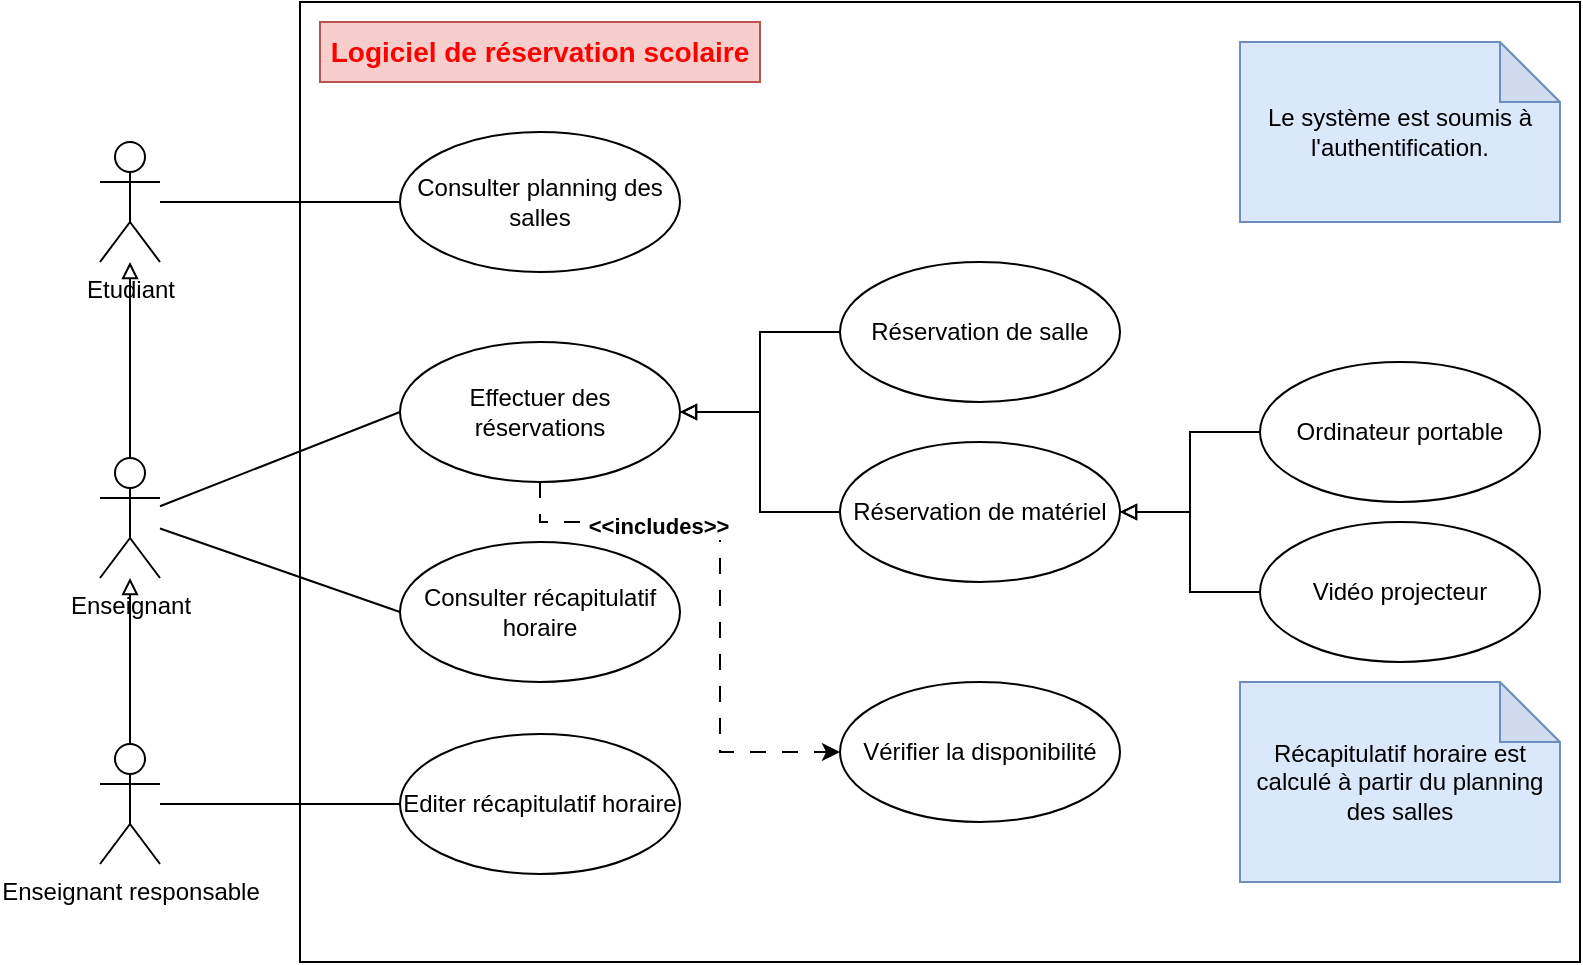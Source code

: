 <mxfile version="27.0.6">
  <diagram name="Page-1" id="OFOnhctFp7M1CrrL2vQC">
    <mxGraphModel dx="898" dy="750" grid="1" gridSize="10" guides="1" tooltips="1" connect="1" arrows="1" fold="1" page="1" pageScale="1" pageWidth="827" pageHeight="1169" math="0" shadow="0">
      <root>
        <mxCell id="0" />
        <mxCell id="1" parent="0" />
        <mxCell id="1n6aaUzNF8a3s-r--wuR-1" value="" style="rounded=0;whiteSpace=wrap;html=1;" parent="1" vertex="1">
          <mxGeometry x="160" y="80" width="640" height="480" as="geometry" />
        </mxCell>
        <mxCell id="1n6aaUzNF8a3s-r--wuR-2" value="&lt;b&gt;&lt;font style=&quot;font-size: 14px; color: light-dark(rgb(255, 0, 0), rgb(237, 237, 237));&quot;&gt;Logiciel de réservation scolaire&lt;/font&gt;&lt;/b&gt;" style="text;html=1;align=center;verticalAlign=middle;whiteSpace=wrap;rounded=0;fillColor=#f8cecc;strokeColor=#b85450;" parent="1" vertex="1">
          <mxGeometry x="170" y="90" width="220" height="30" as="geometry" />
        </mxCell>
        <mxCell id="1n6aaUzNF8a3s-r--wuR-9" style="rounded=0;orthogonalLoop=1;jettySize=auto;html=1;entryX=0;entryY=0.5;entryDx=0;entryDy=0;endArrow=none;startFill=0;" parent="1" source="1n6aaUzNF8a3s-r--wuR-3" target="1n6aaUzNF8a3s-r--wuR-5" edge="1">
          <mxGeometry relative="1" as="geometry" />
        </mxCell>
        <mxCell id="1n6aaUzNF8a3s-r--wuR-11" style="rounded=0;orthogonalLoop=1;jettySize=auto;html=1;entryX=0;entryY=0.5;entryDx=0;entryDy=0;endArrow=none;startFill=0;" parent="1" source="1n6aaUzNF8a3s-r--wuR-3" target="1n6aaUzNF8a3s-r--wuR-7" edge="1">
          <mxGeometry relative="1" as="geometry" />
        </mxCell>
        <mxCell id="M8qjF7BodjmgCWxe7SJt-2" style="rounded=0;orthogonalLoop=1;jettySize=auto;html=1;endArrow=block;endFill=0;" parent="1" source="1n6aaUzNF8a3s-r--wuR-3" target="1n6aaUzNF8a3s-r--wuR-4" edge="1">
          <mxGeometry relative="1" as="geometry" />
        </mxCell>
        <mxCell id="1n6aaUzNF8a3s-r--wuR-3" value="Enseignant" style="shape=umlActor;verticalLabelPosition=bottom;verticalAlign=top;html=1;outlineConnect=0;" parent="1" vertex="1">
          <mxGeometry x="60" y="308" width="30" height="60" as="geometry" />
        </mxCell>
        <mxCell id="M8qjF7BodjmgCWxe7SJt-1" style="rounded=0;orthogonalLoop=1;jettySize=auto;html=1;entryX=0;entryY=0.5;entryDx=0;entryDy=0;endArrow=none;startFill=0;" parent="1" source="1n6aaUzNF8a3s-r--wuR-4" target="1n6aaUzNF8a3s-r--wuR-6" edge="1">
          <mxGeometry relative="1" as="geometry" />
        </mxCell>
        <mxCell id="1n6aaUzNF8a3s-r--wuR-4" value="Etudiant" style="shape=umlActor;verticalLabelPosition=bottom;verticalAlign=top;html=1;outlineConnect=0;" parent="1" vertex="1">
          <mxGeometry x="60" y="150" width="30" height="60" as="geometry" />
        </mxCell>
        <mxCell id="1n6aaUzNF8a3s-r--wuR-5" value="Effectuer des réservations" style="ellipse;whiteSpace=wrap;html=1;" parent="1" vertex="1">
          <mxGeometry x="210" y="250" width="140" height="70" as="geometry" />
        </mxCell>
        <mxCell id="1n6aaUzNF8a3s-r--wuR-6" value="Consulter planning des salles" style="ellipse;whiteSpace=wrap;html=1;" parent="1" vertex="1">
          <mxGeometry x="210" y="145" width="140" height="70" as="geometry" />
        </mxCell>
        <mxCell id="1n6aaUzNF8a3s-r--wuR-7" value="Consulter récapitulatif horaire" style="ellipse;whiteSpace=wrap;html=1;" parent="1" vertex="1">
          <mxGeometry x="210" y="350" width="140" height="70" as="geometry" />
        </mxCell>
        <mxCell id="1n6aaUzNF8a3s-r--wuR-8" value="Editer récapitulatif horaire" style="ellipse;whiteSpace=wrap;html=1;" parent="1" vertex="1">
          <mxGeometry x="210" y="446" width="140" height="70" as="geometry" />
        </mxCell>
        <mxCell id="ilsmXglXTkB7UpJdO46w-3" style="edgeStyle=orthogonalEdgeStyle;rounded=0;orthogonalLoop=1;jettySize=auto;html=1;entryX=1;entryY=0.5;entryDx=0;entryDy=0;endArrow=block;endFill=0;" parent="1" source="ilsmXglXTkB7UpJdO46w-1" target="1n6aaUzNF8a3s-r--wuR-5" edge="1">
          <mxGeometry relative="1" as="geometry" />
        </mxCell>
        <mxCell id="ilsmXglXTkB7UpJdO46w-1" value="Réservation de salle" style="ellipse;whiteSpace=wrap;html=1;" parent="1" vertex="1">
          <mxGeometry x="430" y="210" width="140" height="70" as="geometry" />
        </mxCell>
        <mxCell id="ilsmXglXTkB7UpJdO46w-11" style="edgeStyle=orthogonalEdgeStyle;rounded=0;orthogonalLoop=1;jettySize=auto;html=1;entryX=1;entryY=0.5;entryDx=0;entryDy=0;endArrow=block;endFill=0;" parent="1" source="ilsmXglXTkB7UpJdO46w-2" target="1n6aaUzNF8a3s-r--wuR-5" edge="1">
          <mxGeometry relative="1" as="geometry" />
        </mxCell>
        <mxCell id="ilsmXglXTkB7UpJdO46w-2" value="Réservation de matériel" style="ellipse;whiteSpace=wrap;html=1;" parent="1" vertex="1">
          <mxGeometry x="430" y="300" width="140" height="70" as="geometry" />
        </mxCell>
        <mxCell id="ilsmXglXTkB7UpJdO46w-6" style="edgeStyle=orthogonalEdgeStyle;rounded=0;orthogonalLoop=1;jettySize=auto;html=1;endArrow=block;endFill=0;" parent="1" source="ilsmXglXTkB7UpJdO46w-5" target="1n6aaUzNF8a3s-r--wuR-3" edge="1">
          <mxGeometry relative="1" as="geometry" />
        </mxCell>
        <mxCell id="ilsmXglXTkB7UpJdO46w-7" style="rounded=0;orthogonalLoop=1;jettySize=auto;html=1;entryX=0;entryY=0.5;entryDx=0;entryDy=0;endArrow=none;startFill=0;" parent="1" source="ilsmXglXTkB7UpJdO46w-5" target="1n6aaUzNF8a3s-r--wuR-8" edge="1">
          <mxGeometry relative="1" as="geometry" />
        </mxCell>
        <mxCell id="ilsmXglXTkB7UpJdO46w-5" value="Enseignant responsable" style="shape=umlActor;verticalLabelPosition=bottom;verticalAlign=top;html=1;" parent="1" vertex="1">
          <mxGeometry x="60" y="451" width="30" height="60" as="geometry" />
        </mxCell>
        <mxCell id="ilsmXglXTkB7UpJdO46w-8" value="Le système est soumis à l&#39;authentification." style="shape=note;whiteSpace=wrap;html=1;backgroundOutline=1;darkOpacity=0.05;fillColor=#dae8fc;strokeColor=#6c8ebf;" parent="1" vertex="1">
          <mxGeometry x="630" y="100" width="160" height="90" as="geometry" />
        </mxCell>
        <mxCell id="ilsmXglXTkB7UpJdO46w-12" style="edgeStyle=orthogonalEdgeStyle;rounded=0;orthogonalLoop=1;jettySize=auto;html=1;exitX=0.5;exitY=1;exitDx=0;exitDy=0;dashed=1;dashPattern=8 8;" parent="1" source="1n6aaUzNF8a3s-r--wuR-5" target="ilsmXglXTkB7UpJdO46w-9" edge="1">
          <mxGeometry relative="1" as="geometry">
            <Array as="points">
              <mxPoint x="280" y="340" />
              <mxPoint x="370" y="340" />
              <mxPoint x="370" y="455" />
            </Array>
          </mxGeometry>
        </mxCell>
        <mxCell id="ilsmXglXTkB7UpJdO46w-13" value="&lt;b&gt;&amp;lt;&amp;lt;includes&amp;gt;&amp;gt;&lt;/b&gt;" style="edgeLabel;html=1;align=center;verticalAlign=middle;resizable=0;points=[];" parent="ilsmXglXTkB7UpJdO46w-12" vertex="1" connectable="0">
          <mxGeometry x="-0.446" y="-2" relative="1" as="geometry">
            <mxPoint as="offset" />
          </mxGeometry>
        </mxCell>
        <mxCell id="ilsmXglXTkB7UpJdO46w-9" value="Vérifier la disponibilité" style="ellipse;whiteSpace=wrap;html=1;" parent="1" vertex="1">
          <mxGeometry x="430" y="420" width="140" height="70" as="geometry" />
        </mxCell>
        <mxCell id="ilsmXglXTkB7UpJdO46w-16" style="edgeStyle=orthogonalEdgeStyle;rounded=0;orthogonalLoop=1;jettySize=auto;html=1;entryX=1;entryY=0.5;entryDx=0;entryDy=0;endArrow=block;endFill=0;" parent="1" source="ilsmXglXTkB7UpJdO46w-14" target="ilsmXglXTkB7UpJdO46w-2" edge="1">
          <mxGeometry relative="1" as="geometry" />
        </mxCell>
        <mxCell id="ilsmXglXTkB7UpJdO46w-14" value="Ordinateur portable" style="ellipse;whiteSpace=wrap;html=1;" parent="1" vertex="1">
          <mxGeometry x="640" y="260" width="140" height="70" as="geometry" />
        </mxCell>
        <mxCell id="ilsmXglXTkB7UpJdO46w-17" style="edgeStyle=orthogonalEdgeStyle;rounded=0;orthogonalLoop=1;jettySize=auto;html=1;entryX=1;entryY=0.5;entryDx=0;entryDy=0;endArrow=block;endFill=0;" parent="1" source="ilsmXglXTkB7UpJdO46w-15" target="ilsmXglXTkB7UpJdO46w-2" edge="1">
          <mxGeometry relative="1" as="geometry" />
        </mxCell>
        <mxCell id="ilsmXglXTkB7UpJdO46w-15" value="Vidéo projecteur" style="ellipse;whiteSpace=wrap;html=1;" parent="1" vertex="1">
          <mxGeometry x="640" y="340" width="140" height="70" as="geometry" />
        </mxCell>
        <mxCell id="09qUjX9F1Vz_cEnqoaQH-1" value="Récapitulatif horaire est calculé à partir du planning des salles" style="shape=note;whiteSpace=wrap;html=1;backgroundOutline=1;darkOpacity=0.05;fillColor=#dae8fc;strokeColor=#6c8ebf;" vertex="1" parent="1">
          <mxGeometry x="630" y="420" width="160" height="100" as="geometry" />
        </mxCell>
      </root>
    </mxGraphModel>
  </diagram>
</mxfile>
